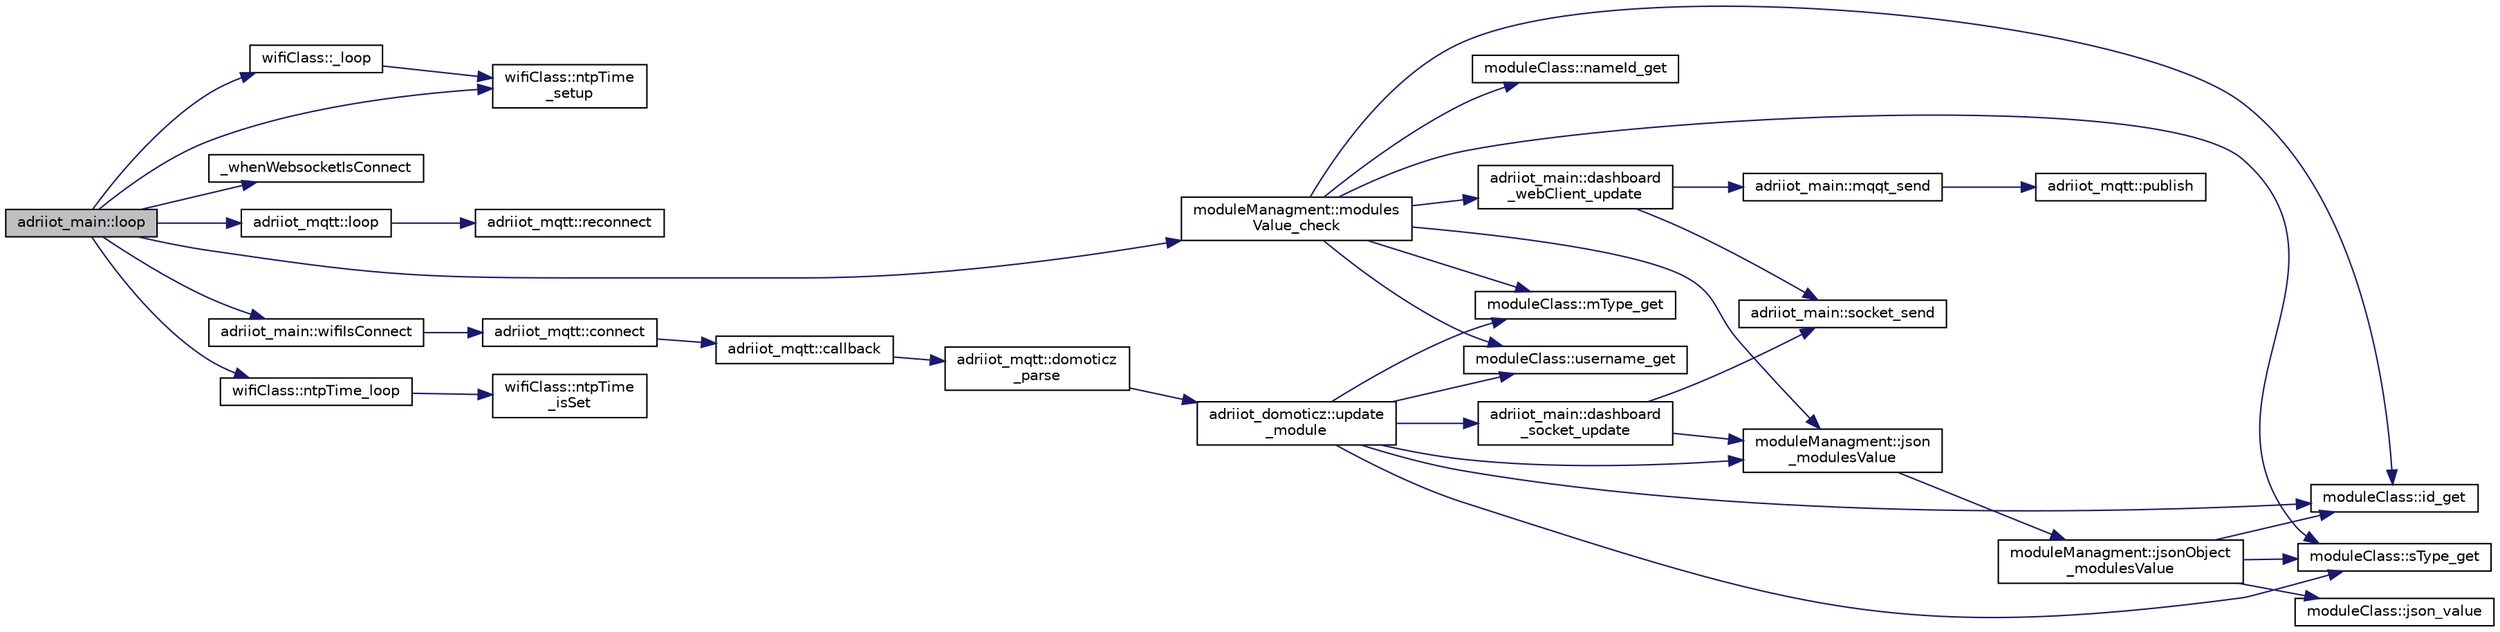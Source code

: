 digraph "adriiot_main::loop"
{
 // LATEX_PDF_SIZE
  edge [fontname="Helvetica",fontsize="10",labelfontname="Helvetica",labelfontsize="10"];
  node [fontname="Helvetica",fontsize="10",shape=record];
  rankdir="LR";
  Node1 [label="adriiot_main::loop",height=0.2,width=0.4,color="black", fillcolor="grey75", style="filled", fontcolor="black",tooltip="lopp"];
  Node1 -> Node2 [color="midnightblue",fontsize="10",style="solid",fontname="Helvetica"];
  Node2 [label="wifiClass::_loop",height=0.2,width=0.4,color="black", fillcolor="white", style="filled",URL="$classwifi_class.html#a653b83c94d45b50a7c773d6632504a63",tooltip=" "];
  Node2 -> Node3 [color="midnightblue",fontsize="10",style="solid",fontname="Helvetica"];
  Node3 [label="wifiClass::ntpTime\l_setup",height=0.2,width=0.4,color="black", fillcolor="white", style="filled",URL="$classwifi_class.html#aed850f756a10cd206f26744681938c6a",tooltip=" "];
  Node1 -> Node4 [color="midnightblue",fontsize="10",style="solid",fontname="Helvetica"];
  Node4 [label="_whenWebsocketIsConnect",height=0.2,width=0.4,color="black", fillcolor="white", style="filled",URL="$adriiot__main_8h.html#a34502b067373a4d936e989a2bfacf2b3",tooltip=" "];
  Node1 -> Node5 [color="midnightblue",fontsize="10",style="solid",fontname="Helvetica"];
  Node5 [label="adriiot_mqtt::loop",height=0.2,width=0.4,color="black", fillcolor="white", style="filled",URL="$classadriiot__mqtt.html#aa0dcf110371d4a4c470ea156f6873206",tooltip=" "];
  Node5 -> Node6 [color="midnightblue",fontsize="10",style="solid",fontname="Helvetica"];
  Node6 [label="adriiot_mqtt::reconnect",height=0.2,width=0.4,color="black", fillcolor="white", style="filled",URL="$classadriiot__mqtt.html#ad2c8b73b0c31d22301c93a829651d0cf",tooltip=" "];
  Node1 -> Node7 [color="midnightblue",fontsize="10",style="solid",fontname="Helvetica"];
  Node7 [label="moduleManagment::modules\lValue_check",height=0.2,width=0.4,color="black", fillcolor="white", style="filled",URL="$classmodule_managment.html#ad514c99bab11fadb55733894ca46bfba",tooltip=" "];
  Node7 -> Node8 [color="midnightblue",fontsize="10",style="solid",fontname="Helvetica"];
  Node8 [label="adriiot_main::dashboard\l_webClient_update",height=0.2,width=0.4,color="black", fillcolor="white", style="filled",URL="$classadriiot__main.html#a6937e0dc6253ed64e1e3d73aabbcc444",tooltip=" "];
  Node8 -> Node9 [color="midnightblue",fontsize="10",style="solid",fontname="Helvetica"];
  Node9 [label="adriiot_main::mqqt_send",height=0.2,width=0.4,color="black", fillcolor="white", style="filled",URL="$classadriiot__main.html#a5033b07dda88ffc66a75ce42772918cc",tooltip=" "];
  Node9 -> Node10 [color="midnightblue",fontsize="10",style="solid",fontname="Helvetica"];
  Node10 [label="adriiot_mqtt::publish",height=0.2,width=0.4,color="black", fillcolor="white", style="filled",URL="$classadriiot__mqtt.html#a2a9a1e06bdff92fd1a32bb97d085c70c",tooltip=" "];
  Node8 -> Node11 [color="midnightblue",fontsize="10",style="solid",fontname="Helvetica"];
  Node11 [label="adriiot_main::socket_send",height=0.2,width=0.4,color="black", fillcolor="white", style="filled",URL="$classadriiot__main.html#a9327776226fbd2eec6a8fe6cfcc3b97e",tooltip=" "];
  Node7 -> Node12 [color="midnightblue",fontsize="10",style="solid",fontname="Helvetica"];
  Node12 [label="moduleClass::id_get",height=0.2,width=0.4,color="black", fillcolor="white", style="filled",URL="$classmodule_class.html#ac2e059dfc9c2770db04edc475163eff5",tooltip=" "];
  Node7 -> Node13 [color="midnightblue",fontsize="10",style="solid",fontname="Helvetica"];
  Node13 [label="moduleManagment::json\l_modulesValue",height=0.2,width=0.4,color="black", fillcolor="white", style="filled",URL="$classmodule_managment.html#a915f81c4e0f1add284d3750348b37086",tooltip=" "];
  Node13 -> Node14 [color="midnightblue",fontsize="10",style="solid",fontname="Helvetica"];
  Node14 [label="moduleManagment::jsonObject\l_modulesValue",height=0.2,width=0.4,color="black", fillcolor="white", style="filled",URL="$classmodule_managment.html#a18042246c6c3002046f8a7ffccfa14dc",tooltip=" "];
  Node14 -> Node12 [color="midnightblue",fontsize="10",style="solid",fontname="Helvetica"];
  Node14 -> Node15 [color="midnightblue",fontsize="10",style="solid",fontname="Helvetica"];
  Node15 [label="moduleClass::json_value",height=0.2,width=0.4,color="black", fillcolor="white", style="filled",URL="$classmodule_class.html#ab38070e15e349d3f01a2e88749ee07c1",tooltip=" "];
  Node14 -> Node16 [color="midnightblue",fontsize="10",style="solid",fontname="Helvetica"];
  Node16 [label="moduleClass::sType_get",height=0.2,width=0.4,color="black", fillcolor="white", style="filled",URL="$classmodule_class.html#afec658fffce74b4ee8391fd268404164",tooltip=" "];
  Node7 -> Node17 [color="midnightblue",fontsize="10",style="solid",fontname="Helvetica"];
  Node17 [label="moduleClass::mType_get",height=0.2,width=0.4,color="black", fillcolor="white", style="filled",URL="$classmodule_class.html#af34e1aeeb921114d5308069a672e8bca",tooltip=" "];
  Node7 -> Node18 [color="midnightblue",fontsize="10",style="solid",fontname="Helvetica"];
  Node18 [label="moduleClass::nameId_get",height=0.2,width=0.4,color="black", fillcolor="white", style="filled",URL="$classmodule_class.html#a92820b8c05f308632f83a6f3f2677567",tooltip=" "];
  Node7 -> Node16 [color="midnightblue",fontsize="10",style="solid",fontname="Helvetica"];
  Node7 -> Node19 [color="midnightblue",fontsize="10",style="solid",fontname="Helvetica"];
  Node19 [label="moduleClass::username_get",height=0.2,width=0.4,color="black", fillcolor="white", style="filled",URL="$classmodule_class.html#a3da842727f726e02ffc0e1da5f018762",tooltip=" "];
  Node1 -> Node20 [color="midnightblue",fontsize="10",style="solid",fontname="Helvetica"];
  Node20 [label="wifiClass::ntpTime_loop",height=0.2,width=0.4,color="black", fillcolor="white", style="filled",URL="$classwifi_class.html#a53c6019c169e83b338f80690cef656e4",tooltip=" "];
  Node20 -> Node21 [color="midnightblue",fontsize="10",style="solid",fontname="Helvetica"];
  Node21 [label="wifiClass::ntpTime\l_isSet",height=0.2,width=0.4,color="black", fillcolor="white", style="filled",URL="$classwifi_class.html#a476103167219294be4a4936d414a5ddf",tooltip=" "];
  Node1 -> Node3 [color="midnightblue",fontsize="10",style="solid",fontname="Helvetica"];
  Node1 -> Node22 [color="midnightblue",fontsize="10",style="solid",fontname="Helvetica"];
  Node22 [label="adriiot_main::wifiIsConnect",height=0.2,width=0.4,color="black", fillcolor="white", style="filled",URL="$classadriiot__main.html#a4dacf77581075bdc494ea58580dbb17f",tooltip=" "];
  Node22 -> Node23 [color="midnightblue",fontsize="10",style="solid",fontname="Helvetica"];
  Node23 [label="adriiot_mqtt::connect",height=0.2,width=0.4,color="black", fillcolor="white", style="filled",URL="$classadriiot__mqtt.html#a5f72bdb86df8b048f169756e6487acb1",tooltip=" "];
  Node23 -> Node24 [color="midnightblue",fontsize="10",style="solid",fontname="Helvetica"];
  Node24 [label="adriiot_mqtt::callback",height=0.2,width=0.4,color="black", fillcolor="white", style="filled",URL="$classadriiot__mqtt.html#a7b350b4418c04e946b670c1b0d72292d",tooltip=" "];
  Node24 -> Node25 [color="midnightblue",fontsize="10",style="solid",fontname="Helvetica"];
  Node25 [label="adriiot_mqtt::domoticz\l_parse",height=0.2,width=0.4,color="black", fillcolor="white", style="filled",URL="$classadriiot__mqtt.html#a55072a8ec5b2ee27ec1247c6fc88cfc1",tooltip=" "];
  Node25 -> Node26 [color="midnightblue",fontsize="10",style="solid",fontname="Helvetica"];
  Node26 [label="adriiot_domoticz::update\l_module",height=0.2,width=0.4,color="black", fillcolor="white", style="filled",URL="$classadriiot__domoticz.html#a0dd7a402acc883d10d81ec75a757824a",tooltip=" "];
  Node26 -> Node27 [color="midnightblue",fontsize="10",style="solid",fontname="Helvetica"];
  Node27 [label="adriiot_main::dashboard\l_socket_update",height=0.2,width=0.4,color="black", fillcolor="white", style="filled",URL="$classadriiot__main.html#aface3a6ed359c75d7a373142aa53bc70",tooltip=" "];
  Node27 -> Node13 [color="midnightblue",fontsize="10",style="solid",fontname="Helvetica"];
  Node27 -> Node11 [color="midnightblue",fontsize="10",style="solid",fontname="Helvetica"];
  Node26 -> Node12 [color="midnightblue",fontsize="10",style="solid",fontname="Helvetica"];
  Node26 -> Node13 [color="midnightblue",fontsize="10",style="solid",fontname="Helvetica"];
  Node26 -> Node17 [color="midnightblue",fontsize="10",style="solid",fontname="Helvetica"];
  Node26 -> Node16 [color="midnightblue",fontsize="10",style="solid",fontname="Helvetica"];
  Node26 -> Node19 [color="midnightblue",fontsize="10",style="solid",fontname="Helvetica"];
}
